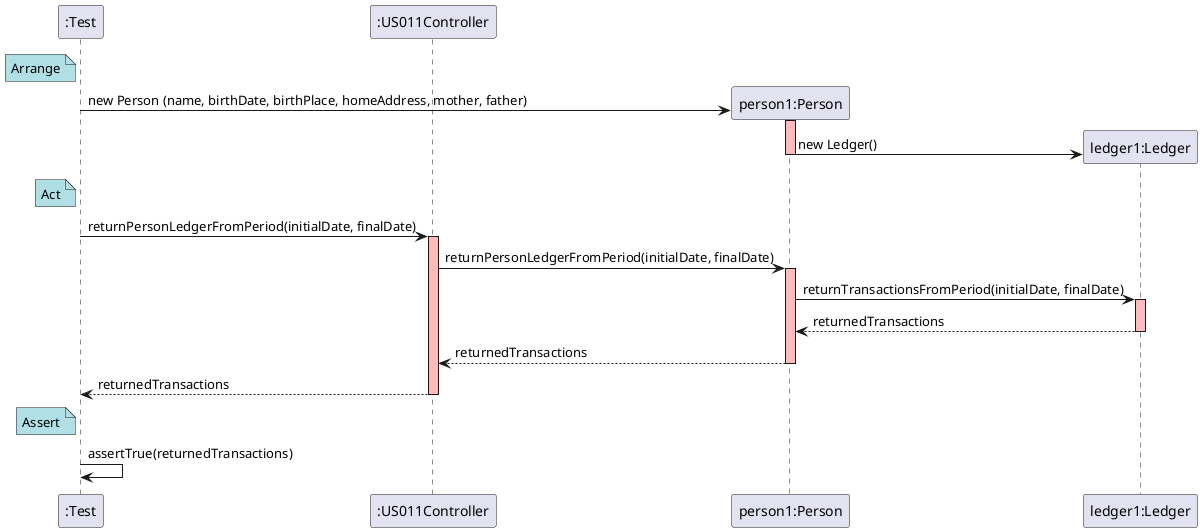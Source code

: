 @startuml

participant ":Test"
note left of ":Test" #powderblue
	Arrange
end note
participant ":US011Controller"

create "person1:Person"
":Test" -> "person1:Person" : new Person (name, birthDate, birthPlace, homeAddress, mother, father)
activate "person1:Person" #FFBBBB

create "ledger1:Ledger"
"person1:Person" -> "ledger1:Ledger" : new Ledger()
deactivate "person1:Person" #FFBBBB

note left of ":Test" #powderblue
	Act
end note

":Test" -> ":US011Controller" : returnPersonLedgerFromPeriod(initialDate, finalDate)
activate ":US011Controller" #FFBBBB

":US011Controller" -> "person1:Person" : returnPersonLedgerFromPeriod(initialDate, finalDate)
activate "person1:Person" #FFBBBB

"person1:Person" -> "ledger1:Ledger" : returnTransactionsFromPeriod(initialDate, finalDate)
activate "ledger1:Ledger" #FFBBBB

"ledger1:Ledger" --> "person1:Person" : returnedTransactions
deactivate "ledger1:Ledger" #FFBBBB

"person1:Person" --> ":US011Controller" : returnedTransactions
deactivate "person1:Person" #FFBBBB

":US011Controller" --> ":Test" : returnedTransactions
deactivate ":US011Controller" #FFBBBB

note left of ":Test" #powderblue
	Assert
end note

":Test" -> ":Test" : assertTrue(returnedTransactions)

@enduml